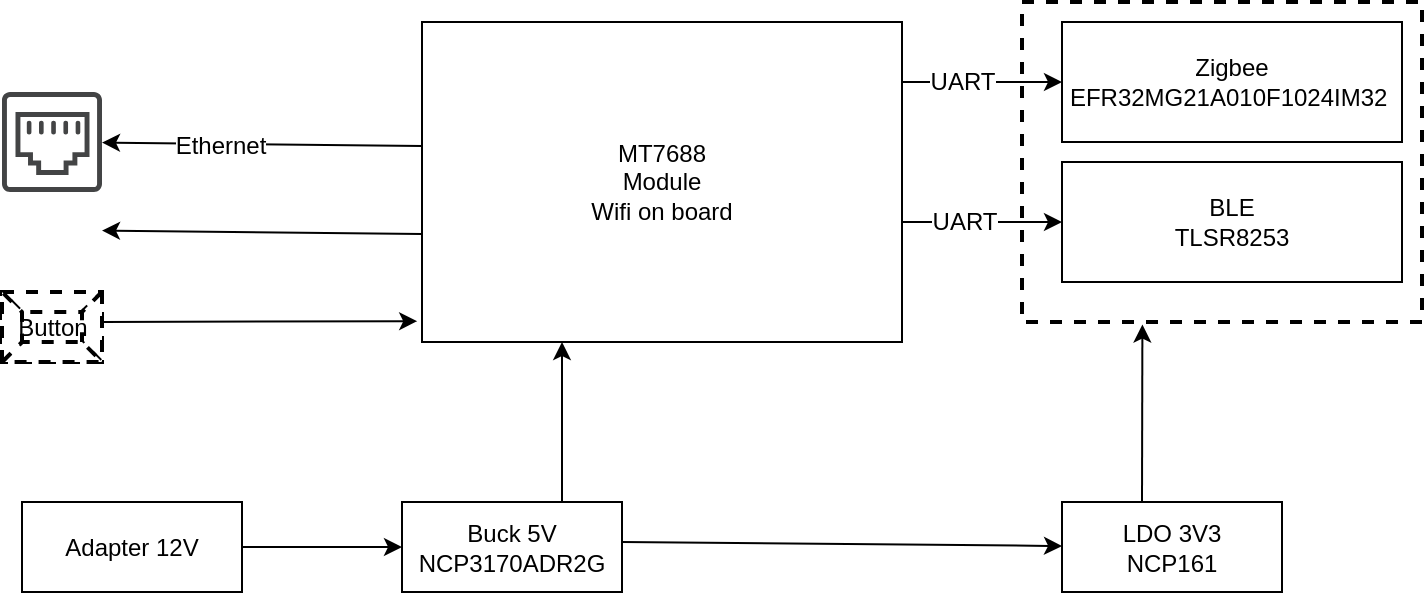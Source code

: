 <mxfile version="12.3.2" type="github" pages="1">
  <diagram id="tLzEr-kSLslaF7xKlCu6" name="Page-1">
    <mxGraphModel dx="981" dy="499" grid="1" gridSize="10" guides="1" tooltips="1" connect="1" arrows="1" fold="1" page="1" pageScale="1" pageWidth="1100" pageHeight="850" math="0" shadow="0">
      <root>
        <mxCell id="0"/>
        <mxCell id="1" parent="0"/>
        <mxCell id="Byey5HjT2MP___LkyyM5-19" value="" style="rounded=0;whiteSpace=wrap;html=1;glass=0;dashed=1;strokeWidth=2;" vertex="1" parent="1">
          <mxGeometry x="740" y="190" width="200" height="160" as="geometry"/>
        </mxCell>
        <mxCell id="Byey5HjT2MP___LkyyM5-1" value="MT7688&lt;br&gt;Module&lt;br&gt;Wifi on board" style="rounded=0;whiteSpace=wrap;html=1;" vertex="1" parent="1">
          <mxGeometry x="440" y="200" width="240" height="160" as="geometry"/>
        </mxCell>
        <mxCell id="Byey5HjT2MP___LkyyM5-6" value="" style="edgeStyle=orthogonalEdgeStyle;rounded=0;orthogonalLoop=1;jettySize=auto;html=1;" edge="1" parent="1" source="Byey5HjT2MP___LkyyM5-4" target="Byey5HjT2MP___LkyyM5-5">
          <mxGeometry relative="1" as="geometry"/>
        </mxCell>
        <mxCell id="Byey5HjT2MP___LkyyM5-4" value="Adapter 12V" style="rounded=0;whiteSpace=wrap;html=1;" vertex="1" parent="1">
          <mxGeometry x="240" y="440" width="110" height="45" as="geometry"/>
        </mxCell>
        <mxCell id="Byey5HjT2MP___LkyyM5-5" value="Buck 5V&lt;br&gt;NCP3170ADR2G" style="rounded=0;whiteSpace=wrap;html=1;" vertex="1" parent="1">
          <mxGeometry x="430" y="440" width="110" height="45" as="geometry"/>
        </mxCell>
        <mxCell id="Byey5HjT2MP___LkyyM5-7" value="" style="endArrow=classic;html=1;" edge="1" parent="1">
          <mxGeometry width="50" height="50" relative="1" as="geometry">
            <mxPoint x="510" y="440" as="sourcePoint"/>
            <mxPoint x="510" y="360" as="targetPoint"/>
          </mxGeometry>
        </mxCell>
        <mxCell id="Byey5HjT2MP___LkyyM5-8" value="Zigbee&lt;br&gt;EFR32MG21A010F1024IM32&amp;nbsp;" style="rounded=0;whiteSpace=wrap;html=1;" vertex="1" parent="1">
          <mxGeometry x="760" y="200" width="170" height="60" as="geometry"/>
        </mxCell>
        <mxCell id="Byey5HjT2MP___LkyyM5-9" value="" style="edgeStyle=orthogonalEdgeStyle;rounded=0;orthogonalLoop=1;jettySize=auto;html=1;" edge="1" parent="1">
          <mxGeometry relative="1" as="geometry">
            <mxPoint x="680" y="230" as="sourcePoint"/>
            <mxPoint x="760" y="230" as="targetPoint"/>
          </mxGeometry>
        </mxCell>
        <mxCell id="Byey5HjT2MP___LkyyM5-12" value="UART" style="text;html=1;align=center;verticalAlign=middle;resizable=0;points=[];;labelBackgroundColor=#ffffff;" vertex="1" connectable="0" parent="Byey5HjT2MP___LkyyM5-9">
          <mxGeometry x="-0.139" y="-1" relative="1" as="geometry">
            <mxPoint x="-4.5" y="-1" as="offset"/>
          </mxGeometry>
        </mxCell>
        <mxCell id="Byey5HjT2MP___LkyyM5-10" value="BLE&lt;br&gt;TLSR8253" style="rounded=0;whiteSpace=wrap;html=1;" vertex="1" parent="1">
          <mxGeometry x="760" y="270" width="170" height="60" as="geometry"/>
        </mxCell>
        <mxCell id="Byey5HjT2MP___LkyyM5-11" value="" style="edgeStyle=orthogonalEdgeStyle;rounded=0;orthogonalLoop=1;jettySize=auto;html=1;" edge="1" parent="1">
          <mxGeometry relative="1" as="geometry">
            <mxPoint x="680" y="300" as="sourcePoint"/>
            <mxPoint x="760" y="300" as="targetPoint"/>
          </mxGeometry>
        </mxCell>
        <mxCell id="Byey5HjT2MP___LkyyM5-13" value="UART" style="text;html=1;align=center;verticalAlign=middle;resizable=0;points=[];;labelBackgroundColor=#ffffff;" vertex="1" connectable="0" parent="Byey5HjT2MP___LkyyM5-11">
          <mxGeometry x="0.146" relative="1" as="geometry">
            <mxPoint x="-15.5" as="offset"/>
          </mxGeometry>
        </mxCell>
        <mxCell id="Byey5HjT2MP___LkyyM5-14" value="LDO 3V3&lt;br&gt;NCP161" style="rounded=0;whiteSpace=wrap;html=1;" vertex="1" parent="1">
          <mxGeometry x="760" y="440" width="110" height="45" as="geometry"/>
        </mxCell>
        <mxCell id="Byey5HjT2MP___LkyyM5-17" value="" style="endArrow=classic;html=1;" edge="1" parent="1" target="Byey5HjT2MP___LkyyM5-14">
          <mxGeometry width="50" height="50" relative="1" as="geometry">
            <mxPoint x="540" y="460" as="sourcePoint"/>
            <mxPoint x="590" y="410" as="targetPoint"/>
          </mxGeometry>
        </mxCell>
        <mxCell id="Byey5HjT2MP___LkyyM5-18" value="" style="endArrow=classic;html=1;entryX=0.301;entryY=1.008;entryDx=0;entryDy=0;entryPerimeter=0;" edge="1" parent="1" target="Byey5HjT2MP___LkyyM5-19">
          <mxGeometry width="50" height="50" relative="1" as="geometry">
            <mxPoint x="800" y="440" as="sourcePoint"/>
            <mxPoint x="800" y="360" as="targetPoint"/>
          </mxGeometry>
        </mxCell>
        <mxCell id="Byey5HjT2MP___LkyyM5-22" value="" style="pointerEvents=1;shadow=0;dashed=0;html=1;strokeColor=none;fillColor=#434445;aspect=fixed;labelPosition=center;verticalLabelPosition=bottom;verticalAlign=top;align=center;outlineConnect=0;shape=mxgraph.vvd.ethernet_port;glass=0;" vertex="1" parent="1">
          <mxGeometry x="230" y="235" width="50" height="50" as="geometry"/>
        </mxCell>
        <mxCell id="Byey5HjT2MP___LkyyM5-23" value="" style="endArrow=classic;html=1;" edge="1" parent="1" target="Byey5HjT2MP___LkyyM5-22">
          <mxGeometry width="50" height="50" relative="1" as="geometry">
            <mxPoint x="440" y="262.0" as="sourcePoint"/>
            <mxPoint x="220" y="260" as="targetPoint"/>
          </mxGeometry>
        </mxCell>
        <mxCell id="Byey5HjT2MP___LkyyM5-24" value="Ethernet" style="text;html=1;align=center;verticalAlign=middle;resizable=0;points=[];;labelBackgroundColor=#ffffff;" vertex="1" connectable="0" parent="Byey5HjT2MP___LkyyM5-23">
          <mxGeometry x="0.267" y="1" relative="1" as="geometry">
            <mxPoint as="offset"/>
          </mxGeometry>
        </mxCell>
        <mxCell id="Byey5HjT2MP___LkyyM5-27" value="" style="endArrow=classic;html=1;" edge="1" parent="1">
          <mxGeometry width="50" height="50" relative="1" as="geometry">
            <mxPoint x="440" y="306" as="sourcePoint"/>
            <mxPoint x="280" y="304.27" as="targetPoint"/>
          </mxGeometry>
        </mxCell>
        <mxCell id="Byey5HjT2MP___LkyyM5-29" value="" style="shape=image;html=1;verticalAlign=top;verticalLabelPosition=bottom;labelBackgroundColor=#ffffff;imageAspect=0;aspect=fixed;image=https://cdn2.iconfinder.com/data/icons/fatcow/32x32/led.png;glass=0;dashed=1;strokeWidth=2;" vertex="1" parent="1">
          <mxGeometry x="230" y="285" width="50" height="50" as="geometry"/>
        </mxCell>
        <mxCell id="Byey5HjT2MP___LkyyM5-30" value="Button" style="labelPosition=center;verticalLabelPosition=middle;align=center;html=1;shape=mxgraph.basic.button;dx=10;glass=0;dashed=1;strokeWidth=2;" vertex="1" parent="1">
          <mxGeometry x="230" y="335" width="50" height="35" as="geometry"/>
        </mxCell>
        <mxCell id="Byey5HjT2MP___LkyyM5-33" value="" style="endArrow=classic;html=1;entryX=-0.01;entryY=0.935;entryDx=0;entryDy=0;entryPerimeter=0;" edge="1" parent="1" target="Byey5HjT2MP___LkyyM5-1">
          <mxGeometry width="50" height="50" relative="1" as="geometry">
            <mxPoint x="280" y="350" as="sourcePoint"/>
            <mxPoint x="330" y="300" as="targetPoint"/>
          </mxGeometry>
        </mxCell>
      </root>
    </mxGraphModel>
  </diagram>
</mxfile>
